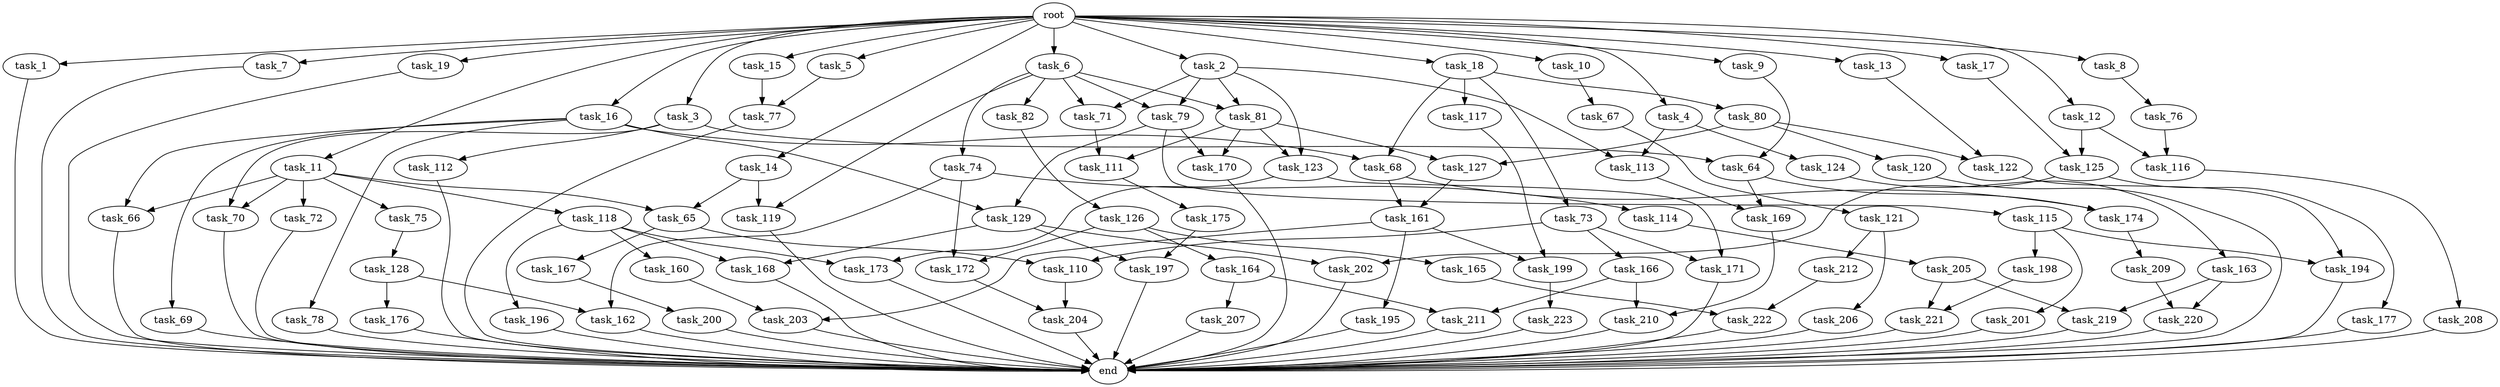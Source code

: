 digraph G {
  root [size="0.000000"];
  task_1 [size="2.048000"];
  task_2 [size="2.048000"];
  task_3 [size="2.048000"];
  task_4 [size="2.048000"];
  task_5 [size="2.048000"];
  task_6 [size="2.048000"];
  task_7 [size="2.048000"];
  task_8 [size="2.048000"];
  task_9 [size="2.048000"];
  task_10 [size="2.048000"];
  task_11 [size="2.048000"];
  task_12 [size="2.048000"];
  task_13 [size="2.048000"];
  task_14 [size="2.048000"];
  task_15 [size="2.048000"];
  task_16 [size="2.048000"];
  task_17 [size="2.048000"];
  task_18 [size="2.048000"];
  task_19 [size="2.048000"];
  task_64 [size="1546188226.560000"];
  task_65 [size="343597383.680000"];
  task_66 [size="137438953.472000"];
  task_67 [size="841813590.016000"];
  task_68 [size="137438953.472000"];
  task_69 [size="68719476.736000"];
  task_70 [size="1460288880.640000"];
  task_71 [size="1941325217.792000"];
  task_72 [size="68719476.736000"];
  task_73 [size="68719476.736000"];
  task_74 [size="1099511627.776000"];
  task_75 [size="68719476.736000"];
  task_76 [size="1391569403.904000"];
  task_77 [size="773094113.280000"];
  task_78 [size="68719476.736000"];
  task_79 [size="1941325217.792000"];
  task_80 [size="68719476.736000"];
  task_81 [size="1941325217.792000"];
  task_82 [size="1099511627.776000"];
  task_110 [size="996432412.672000"];
  task_111 [size="1717986918.400000"];
  task_112 [size="1391569403.904000"];
  task_113 [size="2559800508.416000"];
  task_114 [size="1391569403.904000"];
  task_115 [size="618475290.624000"];
  task_116 [size="549755813.888000"];
  task_117 [size="68719476.736000"];
  task_118 [size="68719476.736000"];
  task_119 [size="1374389534.720000"];
  task_120 [size="1099511627.776000"];
  task_121 [size="841813590.016000"];
  task_122 [size="2491081031.680000"];
  task_123 [size="1460288880.640000"];
  task_124 [size="1717986918.400000"];
  task_125 [size="549755813.888000"];
  task_126 [size="618475290.624000"];
  task_127 [size="1717986918.400000"];
  task_128 [size="1717986918.400000"];
  task_129 [size="687194767.360000"];
  task_160 [size="1391569403.904000"];
  task_161 [size="2233382993.920000"];
  task_162 [size="2783138807.808000"];
  task_163 [size="1717986918.400000"];
  task_164 [size="274877906.944000"];
  task_165 [size="274877906.944000"];
  task_166 [size="154618822.656000"];
  task_167 [size="841813590.016000"];
  task_168 [size="2010044694.528000"];
  task_169 [size="2233382993.920000"];
  task_170 [size="1236950581.248000"];
  task_171 [size="1546188226.560000"];
  task_172 [size="1666447310.848000"];
  task_173 [size="2783138807.808000"];
  task_174 [size="2233382993.920000"];
  task_175 [size="154618822.656000"];
  task_176 [size="1391569403.904000"];
  task_177 [size="154618822.656000"];
  task_194 [size="1821066133.504000"];
  task_195 [size="618475290.624000"];
  task_196 [size="1391569403.904000"];
  task_197 [size="1047972020.224000"];
  task_198 [size="429496729.600000"];
  task_199 [size="687194767.360000"];
  task_200 [size="274877906.944000"];
  task_201 [size="429496729.600000"];
  task_202 [size="773094113.280000"];
  task_203 [size="2010044694.528000"];
  task_204 [size="1460288880.640000"];
  task_205 [size="429496729.600000"];
  task_206 [size="68719476.736000"];
  task_207 [size="154618822.656000"];
  task_208 [size="274877906.944000"];
  task_209 [size="1391569403.904000"];
  task_210 [size="429496729.600000"];
  task_211 [size="429496729.600000"];
  task_212 [size="68719476.736000"];
  task_219 [size="1683627180.032000"];
  task_220 [size="1683627180.032000"];
  task_221 [size="1460288880.640000"];
  task_222 [size="2817498546.176000"];
  task_223 [size="1391569403.904000"];
  end [size="0.000000"];

  root -> task_1 [size="1.000000"];
  root -> task_2 [size="1.000000"];
  root -> task_3 [size="1.000000"];
  root -> task_4 [size="1.000000"];
  root -> task_5 [size="1.000000"];
  root -> task_6 [size="1.000000"];
  root -> task_7 [size="1.000000"];
  root -> task_8 [size="1.000000"];
  root -> task_9 [size="1.000000"];
  root -> task_10 [size="1.000000"];
  root -> task_11 [size="1.000000"];
  root -> task_12 [size="1.000000"];
  root -> task_13 [size="1.000000"];
  root -> task_14 [size="1.000000"];
  root -> task_15 [size="1.000000"];
  root -> task_16 [size="1.000000"];
  root -> task_17 [size="1.000000"];
  root -> task_18 [size="1.000000"];
  root -> task_19 [size="1.000000"];
  task_1 -> end [size="1.000000"];
  task_2 -> task_71 [size="411041792.000000"];
  task_2 -> task_79 [size="411041792.000000"];
  task_2 -> task_81 [size="411041792.000000"];
  task_2 -> task_113 [size="411041792.000000"];
  task_2 -> task_123 [size="411041792.000000"];
  task_3 -> task_64 [size="679477248.000000"];
  task_3 -> task_70 [size="679477248.000000"];
  task_3 -> task_112 [size="679477248.000000"];
  task_4 -> task_113 [size="838860800.000000"];
  task_4 -> task_124 [size="838860800.000000"];
  task_5 -> task_77 [size="75497472.000000"];
  task_6 -> task_71 [size="536870912.000000"];
  task_6 -> task_74 [size="536870912.000000"];
  task_6 -> task_79 [size="536870912.000000"];
  task_6 -> task_81 [size="536870912.000000"];
  task_6 -> task_82 [size="536870912.000000"];
  task_6 -> task_119 [size="536870912.000000"];
  task_7 -> end [size="1.000000"];
  task_8 -> task_76 [size="679477248.000000"];
  task_9 -> task_64 [size="75497472.000000"];
  task_10 -> task_67 [size="411041792.000000"];
  task_11 -> task_65 [size="33554432.000000"];
  task_11 -> task_66 [size="33554432.000000"];
  task_11 -> task_70 [size="33554432.000000"];
  task_11 -> task_72 [size="33554432.000000"];
  task_11 -> task_75 [size="33554432.000000"];
  task_11 -> task_118 [size="33554432.000000"];
  task_12 -> task_116 [size="134217728.000000"];
  task_12 -> task_125 [size="134217728.000000"];
  task_13 -> task_122 [size="679477248.000000"];
  task_14 -> task_65 [size="134217728.000000"];
  task_14 -> task_119 [size="134217728.000000"];
  task_15 -> task_77 [size="301989888.000000"];
  task_16 -> task_66 [size="33554432.000000"];
  task_16 -> task_68 [size="33554432.000000"];
  task_16 -> task_69 [size="33554432.000000"];
  task_16 -> task_78 [size="33554432.000000"];
  task_16 -> task_129 [size="33554432.000000"];
  task_17 -> task_125 [size="134217728.000000"];
  task_18 -> task_68 [size="33554432.000000"];
  task_18 -> task_73 [size="33554432.000000"];
  task_18 -> task_80 [size="33554432.000000"];
  task_18 -> task_117 [size="33554432.000000"];
  task_19 -> end [size="1.000000"];
  task_64 -> task_169 [size="679477248.000000"];
  task_64 -> task_174 [size="679477248.000000"];
  task_65 -> task_110 [size="411041792.000000"];
  task_65 -> task_167 [size="411041792.000000"];
  task_66 -> end [size="1.000000"];
  task_67 -> task_121 [size="411041792.000000"];
  task_68 -> task_161 [size="411041792.000000"];
  task_68 -> task_174 [size="411041792.000000"];
  task_69 -> end [size="1.000000"];
  task_70 -> end [size="1.000000"];
  task_71 -> task_111 [size="536870912.000000"];
  task_72 -> end [size="1.000000"];
  task_73 -> task_110 [size="75497472.000000"];
  task_73 -> task_166 [size="75497472.000000"];
  task_73 -> task_171 [size="75497472.000000"];
  task_74 -> task_114 [size="679477248.000000"];
  task_74 -> task_162 [size="679477248.000000"];
  task_74 -> task_172 [size="679477248.000000"];
  task_75 -> task_128 [size="838860800.000000"];
  task_76 -> task_116 [size="134217728.000000"];
  task_77 -> end [size="1.000000"];
  task_78 -> end [size="1.000000"];
  task_79 -> task_115 [size="301989888.000000"];
  task_79 -> task_129 [size="301989888.000000"];
  task_79 -> task_170 [size="301989888.000000"];
  task_80 -> task_120 [size="536870912.000000"];
  task_80 -> task_122 [size="536870912.000000"];
  task_80 -> task_127 [size="536870912.000000"];
  task_81 -> task_111 [size="301989888.000000"];
  task_81 -> task_123 [size="301989888.000000"];
  task_81 -> task_127 [size="301989888.000000"];
  task_81 -> task_170 [size="301989888.000000"];
  task_82 -> task_126 [size="301989888.000000"];
  task_110 -> task_204 [size="411041792.000000"];
  task_111 -> task_175 [size="75497472.000000"];
  task_112 -> end [size="1.000000"];
  task_113 -> task_169 [size="411041792.000000"];
  task_114 -> task_205 [size="209715200.000000"];
  task_115 -> task_194 [size="209715200.000000"];
  task_115 -> task_198 [size="209715200.000000"];
  task_115 -> task_201 [size="209715200.000000"];
  task_116 -> task_208 [size="134217728.000000"];
  task_117 -> task_199 [size="33554432.000000"];
  task_118 -> task_160 [size="679477248.000000"];
  task_118 -> task_168 [size="679477248.000000"];
  task_118 -> task_173 [size="679477248.000000"];
  task_118 -> task_196 [size="679477248.000000"];
  task_119 -> end [size="1.000000"];
  task_120 -> end [size="1.000000"];
  task_121 -> task_206 [size="33554432.000000"];
  task_121 -> task_212 [size="33554432.000000"];
  task_122 -> task_194 [size="679477248.000000"];
  task_123 -> task_171 [size="679477248.000000"];
  task_123 -> task_173 [size="679477248.000000"];
  task_124 -> task_163 [size="838860800.000000"];
  task_125 -> task_177 [size="75497472.000000"];
  task_125 -> task_202 [size="75497472.000000"];
  task_126 -> task_164 [size="134217728.000000"];
  task_126 -> task_165 [size="134217728.000000"];
  task_126 -> task_172 [size="134217728.000000"];
  task_127 -> task_161 [size="679477248.000000"];
  task_128 -> task_162 [size="679477248.000000"];
  task_128 -> task_176 [size="679477248.000000"];
  task_129 -> task_168 [size="301989888.000000"];
  task_129 -> task_197 [size="301989888.000000"];
  task_129 -> task_202 [size="301989888.000000"];
  task_160 -> task_203 [size="679477248.000000"];
  task_161 -> task_195 [size="301989888.000000"];
  task_161 -> task_199 [size="301989888.000000"];
  task_161 -> task_203 [size="301989888.000000"];
  task_162 -> end [size="1.000000"];
  task_163 -> task_219 [size="411041792.000000"];
  task_163 -> task_220 [size="411041792.000000"];
  task_164 -> task_207 [size="75497472.000000"];
  task_164 -> task_211 [size="75497472.000000"];
  task_165 -> task_222 [size="838860800.000000"];
  task_166 -> task_210 [size="134217728.000000"];
  task_166 -> task_211 [size="134217728.000000"];
  task_167 -> task_200 [size="134217728.000000"];
  task_168 -> end [size="1.000000"];
  task_169 -> task_210 [size="75497472.000000"];
  task_170 -> end [size="1.000000"];
  task_171 -> end [size="1.000000"];
  task_172 -> task_204 [size="301989888.000000"];
  task_173 -> end [size="1.000000"];
  task_174 -> task_209 [size="679477248.000000"];
  task_175 -> task_197 [size="209715200.000000"];
  task_176 -> end [size="1.000000"];
  task_177 -> end [size="1.000000"];
  task_194 -> end [size="1.000000"];
  task_195 -> end [size="1.000000"];
  task_196 -> end [size="1.000000"];
  task_197 -> end [size="1.000000"];
  task_198 -> task_221 [size="301989888.000000"];
  task_199 -> task_223 [size="679477248.000000"];
  task_200 -> end [size="1.000000"];
  task_201 -> end [size="1.000000"];
  task_202 -> end [size="1.000000"];
  task_203 -> end [size="1.000000"];
  task_204 -> end [size="1.000000"];
  task_205 -> task_219 [size="411041792.000000"];
  task_205 -> task_221 [size="411041792.000000"];
  task_206 -> end [size="1.000000"];
  task_207 -> end [size="1.000000"];
  task_208 -> end [size="1.000000"];
  task_209 -> task_220 [size="411041792.000000"];
  task_210 -> end [size="1.000000"];
  task_211 -> end [size="1.000000"];
  task_212 -> task_222 [size="536870912.000000"];
  task_219 -> end [size="1.000000"];
  task_220 -> end [size="1.000000"];
  task_221 -> end [size="1.000000"];
  task_222 -> end [size="1.000000"];
  task_223 -> end [size="1.000000"];
}
